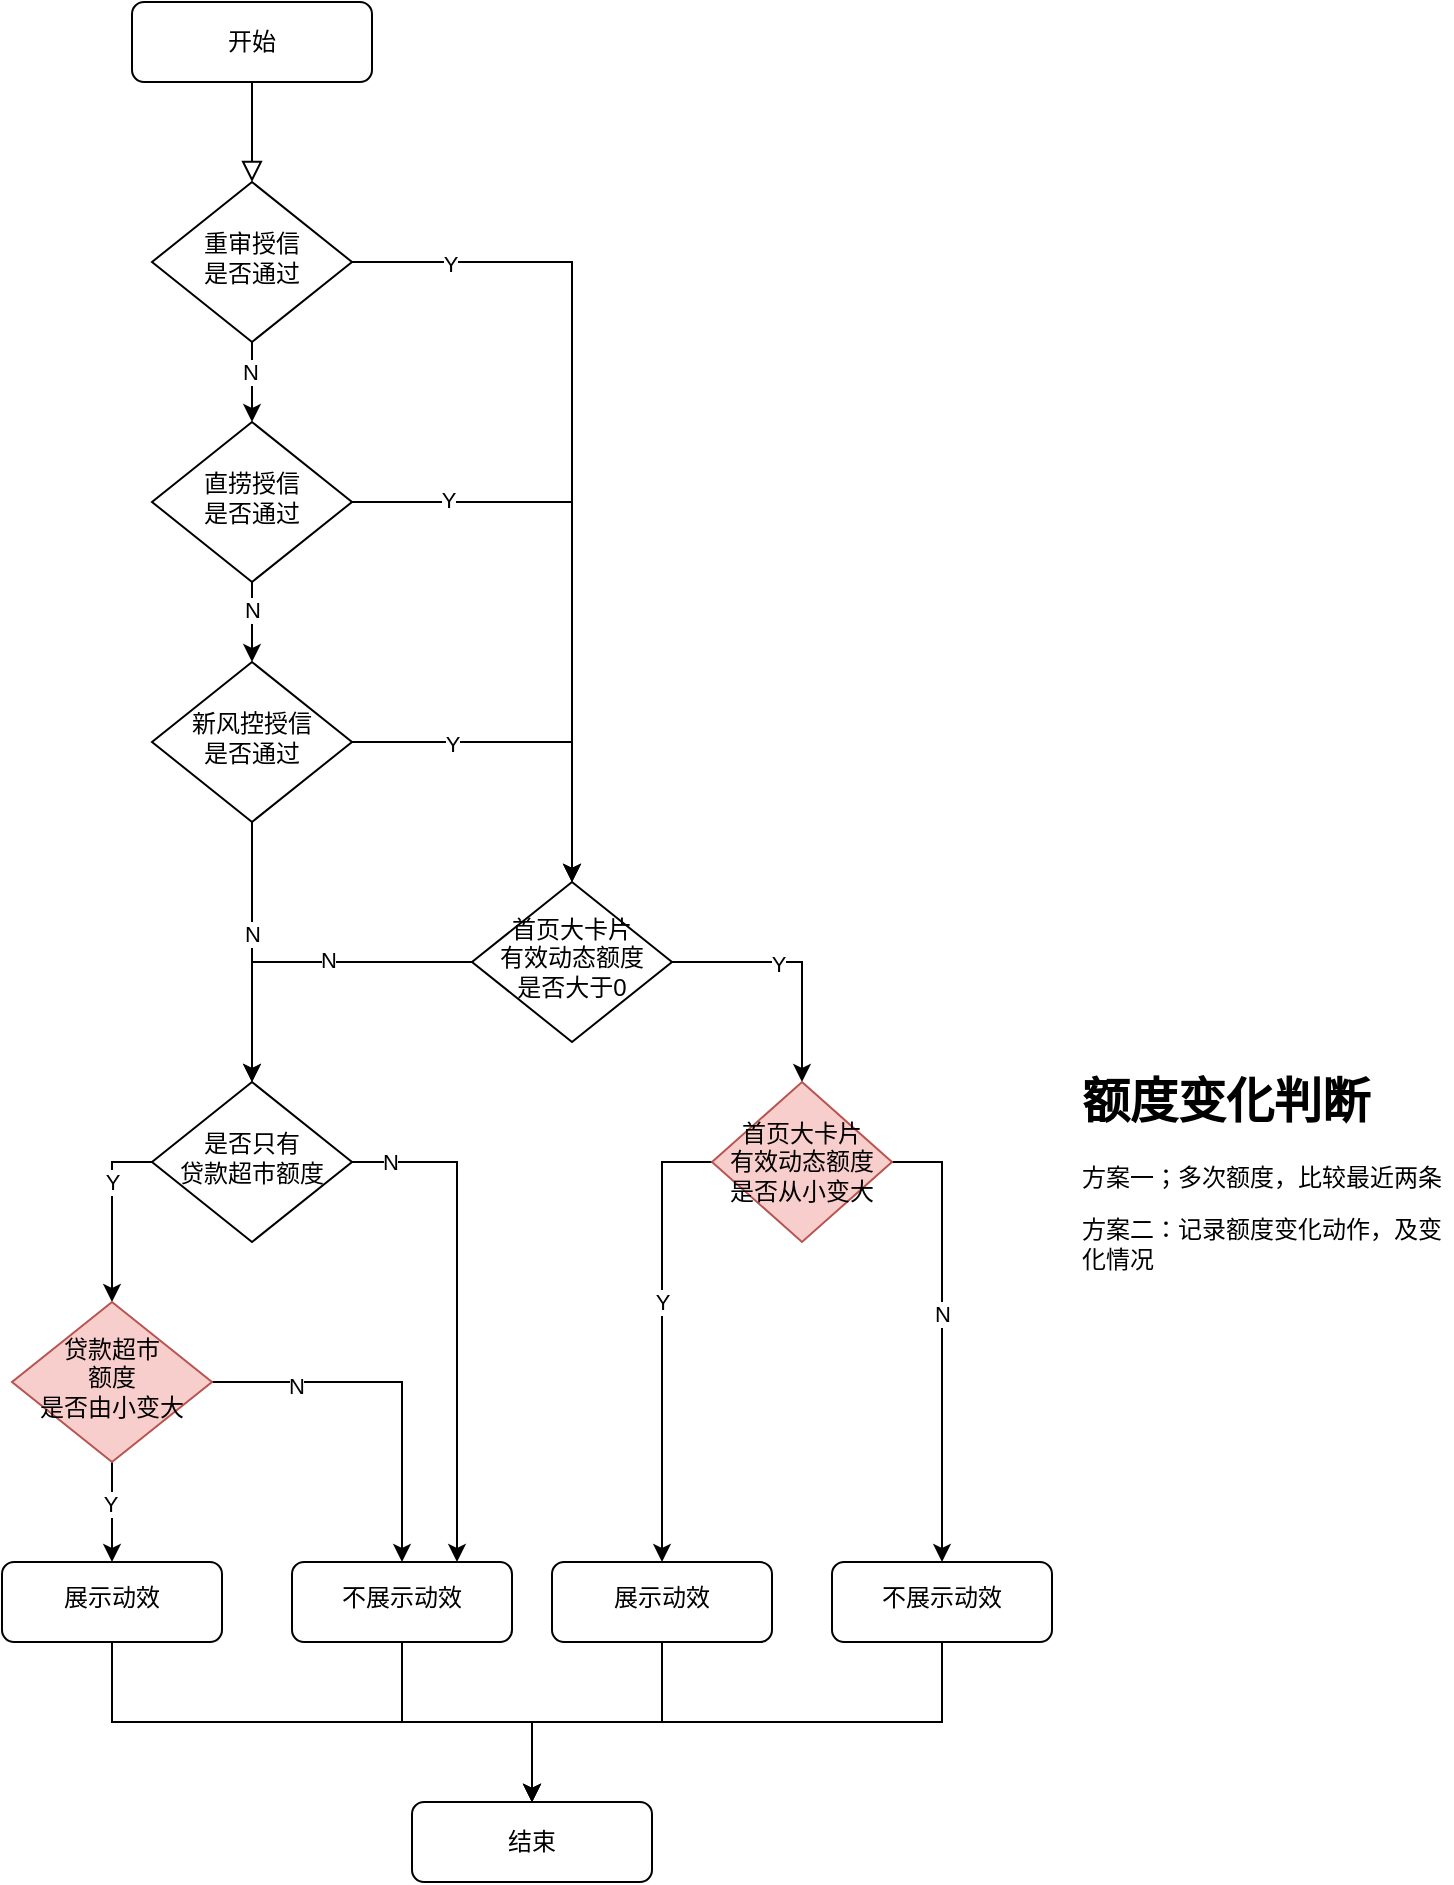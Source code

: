 <mxfile version="21.5.0" type="github">
  <diagram id="C5RBs43oDa-KdzZeNtuy" name="Page-1">
    <mxGraphModel dx="1434" dy="796" grid="1" gridSize="10" guides="1" tooltips="1" connect="1" arrows="1" fold="1" page="1" pageScale="1" pageWidth="827" pageHeight="1169" math="0" shadow="0">
      <root>
        <mxCell id="WIyWlLk6GJQsqaUBKTNV-0" />
        <mxCell id="WIyWlLk6GJQsqaUBKTNV-1" parent="WIyWlLk6GJQsqaUBKTNV-0" />
        <mxCell id="WIyWlLk6GJQsqaUBKTNV-2" value="" style="rounded=0;html=1;jettySize=auto;orthogonalLoop=1;fontSize=11;endArrow=block;endFill=0;endSize=8;strokeWidth=1;shadow=0;labelBackgroundColor=none;edgeStyle=orthogonalEdgeStyle;" parent="WIyWlLk6GJQsqaUBKTNV-1" source="WIyWlLk6GJQsqaUBKTNV-3" target="WIyWlLk6GJQsqaUBKTNV-6" edge="1">
          <mxGeometry relative="1" as="geometry" />
        </mxCell>
        <mxCell id="WIyWlLk6GJQsqaUBKTNV-3" value="开始" style="rounded=1;whiteSpace=wrap;html=1;fontSize=12;glass=0;strokeWidth=1;shadow=0;" parent="WIyWlLk6GJQsqaUBKTNV-1" vertex="1">
          <mxGeometry x="160" y="80" width="120" height="40" as="geometry" />
        </mxCell>
        <mxCell id="cDRTMUAIXt_sZ_qSmFDY-3" style="edgeStyle=orthogonalEdgeStyle;rounded=0;orthogonalLoop=1;jettySize=auto;html=1;entryX=0.5;entryY=0;entryDx=0;entryDy=0;" edge="1" parent="WIyWlLk6GJQsqaUBKTNV-1" source="WIyWlLk6GJQsqaUBKTNV-6" target="WIyWlLk6GJQsqaUBKTNV-10">
          <mxGeometry relative="1" as="geometry" />
        </mxCell>
        <mxCell id="cDRTMUAIXt_sZ_qSmFDY-4" value="N" style="edgeLabel;html=1;align=center;verticalAlign=middle;resizable=0;points=[];" vertex="1" connectable="0" parent="cDRTMUAIXt_sZ_qSmFDY-3">
          <mxGeometry x="-0.25" y="-1" relative="1" as="geometry">
            <mxPoint as="offset" />
          </mxGeometry>
        </mxCell>
        <mxCell id="cDRTMUAIXt_sZ_qSmFDY-5" style="edgeStyle=orthogonalEdgeStyle;rounded=0;orthogonalLoop=1;jettySize=auto;html=1;exitX=1;exitY=0.5;exitDx=0;exitDy=0;entryX=0.5;entryY=0;entryDx=0;entryDy=0;" edge="1" parent="WIyWlLk6GJQsqaUBKTNV-1" source="WIyWlLk6GJQsqaUBKTNV-6" target="cDRTMUAIXt_sZ_qSmFDY-10">
          <mxGeometry relative="1" as="geometry">
            <mxPoint x="320" y="210" as="targetPoint" />
          </mxGeometry>
        </mxCell>
        <mxCell id="cDRTMUAIXt_sZ_qSmFDY-14" value="Y" style="edgeLabel;html=1;align=center;verticalAlign=middle;resizable=0;points=[];" vertex="1" connectable="0" parent="cDRTMUAIXt_sZ_qSmFDY-5">
          <mxGeometry x="-0.767" y="-1" relative="1" as="geometry">
            <mxPoint as="offset" />
          </mxGeometry>
        </mxCell>
        <mxCell id="WIyWlLk6GJQsqaUBKTNV-6" value="重审授信&lt;br&gt;是否通过" style="rhombus;whiteSpace=wrap;html=1;shadow=0;fontFamily=Helvetica;fontSize=12;align=center;strokeWidth=1;spacing=6;spacingTop=-4;" parent="WIyWlLk6GJQsqaUBKTNV-1" vertex="1">
          <mxGeometry x="170" y="170" width="100" height="80" as="geometry" />
        </mxCell>
        <mxCell id="cDRTMUAIXt_sZ_qSmFDY-1" value="" style="edgeStyle=orthogonalEdgeStyle;rounded=0;orthogonalLoop=1;jettySize=auto;html=1;" edge="1" parent="WIyWlLk6GJQsqaUBKTNV-1" source="WIyWlLk6GJQsqaUBKTNV-10" target="cDRTMUAIXt_sZ_qSmFDY-0">
          <mxGeometry relative="1" as="geometry" />
        </mxCell>
        <mxCell id="cDRTMUAIXt_sZ_qSmFDY-2" value="N" style="edgeLabel;html=1;align=center;verticalAlign=middle;resizable=0;points=[];" vertex="1" connectable="0" parent="cDRTMUAIXt_sZ_qSmFDY-1">
          <mxGeometry x="-0.3" relative="1" as="geometry">
            <mxPoint as="offset" />
          </mxGeometry>
        </mxCell>
        <mxCell id="cDRTMUAIXt_sZ_qSmFDY-6" style="edgeStyle=orthogonalEdgeStyle;rounded=0;orthogonalLoop=1;jettySize=auto;html=1;entryX=0.5;entryY=0;entryDx=0;entryDy=0;" edge="1" parent="WIyWlLk6GJQsqaUBKTNV-1" source="WIyWlLk6GJQsqaUBKTNV-10" target="cDRTMUAIXt_sZ_qSmFDY-10">
          <mxGeometry relative="1" as="geometry">
            <mxPoint x="320" y="330" as="targetPoint" />
          </mxGeometry>
        </mxCell>
        <mxCell id="cDRTMUAIXt_sZ_qSmFDY-13" value="Y" style="edgeLabel;html=1;align=center;verticalAlign=middle;resizable=0;points=[];" vertex="1" connectable="0" parent="cDRTMUAIXt_sZ_qSmFDY-6">
          <mxGeometry x="-0.68" y="1" relative="1" as="geometry">
            <mxPoint as="offset" />
          </mxGeometry>
        </mxCell>
        <mxCell id="WIyWlLk6GJQsqaUBKTNV-10" value="直捞授信&lt;br&gt;是否通过" style="rhombus;whiteSpace=wrap;html=1;shadow=0;fontFamily=Helvetica;fontSize=12;align=center;strokeWidth=1;spacing=6;spacingTop=-4;" parent="WIyWlLk6GJQsqaUBKTNV-1" vertex="1">
          <mxGeometry x="170" y="290" width="100" height="80" as="geometry" />
        </mxCell>
        <mxCell id="cDRTMUAIXt_sZ_qSmFDY-8" value="" style="edgeStyle=orthogonalEdgeStyle;rounded=0;orthogonalLoop=1;jettySize=auto;html=1;entryX=0.5;entryY=0;entryDx=0;entryDy=0;" edge="1" parent="WIyWlLk6GJQsqaUBKTNV-1" source="cDRTMUAIXt_sZ_qSmFDY-0" target="cDRTMUAIXt_sZ_qSmFDY-27">
          <mxGeometry relative="1" as="geometry">
            <mxPoint x="220" y="530" as="targetPoint" />
          </mxGeometry>
        </mxCell>
        <mxCell id="cDRTMUAIXt_sZ_qSmFDY-9" value="N" style="edgeLabel;html=1;align=center;verticalAlign=middle;resizable=0;points=[];" vertex="1" connectable="0" parent="cDRTMUAIXt_sZ_qSmFDY-8">
          <mxGeometry x="-0.15" relative="1" as="geometry">
            <mxPoint as="offset" />
          </mxGeometry>
        </mxCell>
        <mxCell id="cDRTMUAIXt_sZ_qSmFDY-11" style="edgeStyle=orthogonalEdgeStyle;rounded=0;orthogonalLoop=1;jettySize=auto;html=1;entryX=0.5;entryY=0;entryDx=0;entryDy=0;" edge="1" parent="WIyWlLk6GJQsqaUBKTNV-1" source="cDRTMUAIXt_sZ_qSmFDY-0" target="cDRTMUAIXt_sZ_qSmFDY-10">
          <mxGeometry relative="1" as="geometry" />
        </mxCell>
        <mxCell id="cDRTMUAIXt_sZ_qSmFDY-12" value="Y" style="edgeLabel;html=1;align=center;verticalAlign=middle;resizable=0;points=[];" vertex="1" connectable="0" parent="cDRTMUAIXt_sZ_qSmFDY-11">
          <mxGeometry x="-0.444" y="-1" relative="1" as="geometry">
            <mxPoint as="offset" />
          </mxGeometry>
        </mxCell>
        <mxCell id="cDRTMUAIXt_sZ_qSmFDY-0" value="新风控授信&lt;br&gt;是否通过" style="rhombus;whiteSpace=wrap;html=1;shadow=0;fontFamily=Helvetica;fontSize=12;align=center;strokeWidth=1;spacing=6;spacingTop=-4;" vertex="1" parent="WIyWlLk6GJQsqaUBKTNV-1">
          <mxGeometry x="170" y="410" width="100" height="80" as="geometry" />
        </mxCell>
        <mxCell id="cDRTMUAIXt_sZ_qSmFDY-19" value="" style="edgeStyle=orthogonalEdgeStyle;rounded=0;orthogonalLoop=1;jettySize=auto;html=1;entryX=0.5;entryY=0;entryDx=0;entryDy=0;" edge="1" parent="WIyWlLk6GJQsqaUBKTNV-1" source="cDRTMUAIXt_sZ_qSmFDY-10" target="cDRTMUAIXt_sZ_qSmFDY-21">
          <mxGeometry relative="1" as="geometry">
            <mxPoint x="380" y="680" as="targetPoint" />
          </mxGeometry>
        </mxCell>
        <mxCell id="cDRTMUAIXt_sZ_qSmFDY-20" value="Y" style="edgeLabel;html=1;align=center;verticalAlign=middle;resizable=0;points=[];" vertex="1" connectable="0" parent="cDRTMUAIXt_sZ_qSmFDY-19">
          <mxGeometry x="-0.156" y="-1" relative="1" as="geometry">
            <mxPoint as="offset" />
          </mxGeometry>
        </mxCell>
        <mxCell id="cDRTMUAIXt_sZ_qSmFDY-31" style="edgeStyle=orthogonalEdgeStyle;rounded=0;orthogonalLoop=1;jettySize=auto;html=1;entryX=0.5;entryY=0;entryDx=0;entryDy=0;" edge="1" parent="WIyWlLk6GJQsqaUBKTNV-1" source="cDRTMUAIXt_sZ_qSmFDY-10" target="cDRTMUAIXt_sZ_qSmFDY-27">
          <mxGeometry relative="1" as="geometry" />
        </mxCell>
        <mxCell id="cDRTMUAIXt_sZ_qSmFDY-32" value="N" style="edgeLabel;html=1;align=center;verticalAlign=middle;resizable=0;points=[];" vertex="1" connectable="0" parent="cDRTMUAIXt_sZ_qSmFDY-31">
          <mxGeometry x="-0.145" y="-1" relative="1" as="geometry">
            <mxPoint as="offset" />
          </mxGeometry>
        </mxCell>
        <mxCell id="cDRTMUAIXt_sZ_qSmFDY-10" value="首页大卡片&lt;br&gt;有效动态额度&lt;br&gt;是否大于0" style="rhombus;whiteSpace=wrap;html=1;shadow=0;fontFamily=Helvetica;fontSize=12;align=center;strokeWidth=1;spacing=6;spacingTop=-4;" vertex="1" parent="WIyWlLk6GJQsqaUBKTNV-1">
          <mxGeometry x="330" y="520" width="100" height="80" as="geometry" />
        </mxCell>
        <mxCell id="cDRTMUAIXt_sZ_qSmFDY-41" style="edgeStyle=orthogonalEdgeStyle;rounded=0;orthogonalLoop=1;jettySize=auto;html=1;entryX=0.5;entryY=0;entryDx=0;entryDy=0;" edge="1" parent="WIyWlLk6GJQsqaUBKTNV-1" source="cDRTMUAIXt_sZ_qSmFDY-18" target="cDRTMUAIXt_sZ_qSmFDY-38">
          <mxGeometry relative="1" as="geometry" />
        </mxCell>
        <mxCell id="cDRTMUAIXt_sZ_qSmFDY-18" value="展示动效" style="rounded=1;whiteSpace=wrap;html=1;shadow=0;strokeWidth=1;spacing=6;spacingTop=-4;" vertex="1" parent="WIyWlLk6GJQsqaUBKTNV-1">
          <mxGeometry x="370" y="860" width="110" height="40" as="geometry" />
        </mxCell>
        <mxCell id="cDRTMUAIXt_sZ_qSmFDY-22" style="edgeStyle=orthogonalEdgeStyle;rounded=0;orthogonalLoop=1;jettySize=auto;html=1;entryX=0.5;entryY=0;entryDx=0;entryDy=0;exitX=0;exitY=0.5;exitDx=0;exitDy=0;" edge="1" parent="WIyWlLk6GJQsqaUBKTNV-1" source="cDRTMUAIXt_sZ_qSmFDY-21" target="cDRTMUAIXt_sZ_qSmFDY-18">
          <mxGeometry relative="1" as="geometry" />
        </mxCell>
        <mxCell id="cDRTMUAIXt_sZ_qSmFDY-23" value="Y" style="edgeLabel;html=1;align=center;verticalAlign=middle;resizable=0;points=[];" vertex="1" connectable="0" parent="cDRTMUAIXt_sZ_qSmFDY-22">
          <mxGeometry x="-0.16" relative="1" as="geometry">
            <mxPoint as="offset" />
          </mxGeometry>
        </mxCell>
        <mxCell id="cDRTMUAIXt_sZ_qSmFDY-25" style="edgeStyle=orthogonalEdgeStyle;rounded=0;orthogonalLoop=1;jettySize=auto;html=1;entryX=0.5;entryY=0;entryDx=0;entryDy=0;exitX=1;exitY=0.5;exitDx=0;exitDy=0;" edge="1" parent="WIyWlLk6GJQsqaUBKTNV-1" source="cDRTMUAIXt_sZ_qSmFDY-21" target="cDRTMUAIXt_sZ_qSmFDY-24">
          <mxGeometry relative="1" as="geometry" />
        </mxCell>
        <mxCell id="cDRTMUAIXt_sZ_qSmFDY-26" value="N" style="edgeLabel;html=1;align=center;verticalAlign=middle;resizable=0;points=[];" vertex="1" connectable="0" parent="cDRTMUAIXt_sZ_qSmFDY-25">
          <mxGeometry x="-0.101" relative="1" as="geometry">
            <mxPoint as="offset" />
          </mxGeometry>
        </mxCell>
        <mxCell id="cDRTMUAIXt_sZ_qSmFDY-21" value="首页大卡片&lt;br&gt;有效动态额度&lt;br&gt;是否从小变大" style="rhombus;whiteSpace=wrap;html=1;fillColor=#f8cecc;strokeColor=#b85450;" vertex="1" parent="WIyWlLk6GJQsqaUBKTNV-1">
          <mxGeometry x="450" y="620" width="90" height="80" as="geometry" />
        </mxCell>
        <mxCell id="cDRTMUAIXt_sZ_qSmFDY-42" style="edgeStyle=orthogonalEdgeStyle;rounded=0;orthogonalLoop=1;jettySize=auto;html=1;entryX=0.5;entryY=0;entryDx=0;entryDy=0;exitX=0.5;exitY=1;exitDx=0;exitDy=0;" edge="1" parent="WIyWlLk6GJQsqaUBKTNV-1" source="cDRTMUAIXt_sZ_qSmFDY-24" target="cDRTMUAIXt_sZ_qSmFDY-38">
          <mxGeometry relative="1" as="geometry" />
        </mxCell>
        <mxCell id="cDRTMUAIXt_sZ_qSmFDY-24" value="不展示动效" style="rounded=1;whiteSpace=wrap;html=1;shadow=0;strokeWidth=1;spacing=6;spacingTop=-4;" vertex="1" parent="WIyWlLk6GJQsqaUBKTNV-1">
          <mxGeometry x="510" y="860" width="110" height="40" as="geometry" />
        </mxCell>
        <mxCell id="cDRTMUAIXt_sZ_qSmFDY-29" value="" style="edgeStyle=orthogonalEdgeStyle;rounded=0;orthogonalLoop=1;jettySize=auto;html=1;exitX=0;exitY=0.5;exitDx=0;exitDy=0;" edge="1" parent="WIyWlLk6GJQsqaUBKTNV-1" source="cDRTMUAIXt_sZ_qSmFDY-27" target="cDRTMUAIXt_sZ_qSmFDY-28">
          <mxGeometry relative="1" as="geometry" />
        </mxCell>
        <mxCell id="cDRTMUAIXt_sZ_qSmFDY-30" value="Y" style="edgeLabel;html=1;align=center;verticalAlign=middle;resizable=0;points=[];" vertex="1" connectable="0" parent="cDRTMUAIXt_sZ_qSmFDY-29">
          <mxGeometry x="-0.333" relative="1" as="geometry">
            <mxPoint as="offset" />
          </mxGeometry>
        </mxCell>
        <mxCell id="cDRTMUAIXt_sZ_qSmFDY-35" style="edgeStyle=orthogonalEdgeStyle;rounded=0;orthogonalLoop=1;jettySize=auto;html=1;entryX=0.75;entryY=0;entryDx=0;entryDy=0;exitX=1;exitY=0.5;exitDx=0;exitDy=0;" edge="1" parent="WIyWlLk6GJQsqaUBKTNV-1" source="cDRTMUAIXt_sZ_qSmFDY-27" target="cDRTMUAIXt_sZ_qSmFDY-34">
          <mxGeometry relative="1" as="geometry">
            <Array as="points">
              <mxPoint x="323" y="660" />
            </Array>
          </mxGeometry>
        </mxCell>
        <mxCell id="cDRTMUAIXt_sZ_qSmFDY-36" value="N" style="edgeLabel;html=1;align=center;verticalAlign=middle;resizable=0;points=[];" vertex="1" connectable="0" parent="cDRTMUAIXt_sZ_qSmFDY-35">
          <mxGeometry x="-0.854" relative="1" as="geometry">
            <mxPoint as="offset" />
          </mxGeometry>
        </mxCell>
        <mxCell id="cDRTMUAIXt_sZ_qSmFDY-27" value="是否只有&lt;br&gt;贷款超市额度" style="rhombus;whiteSpace=wrap;html=1;shadow=0;fontFamily=Helvetica;fontSize=12;align=center;strokeWidth=1;spacing=6;spacingTop=-4;" vertex="1" parent="WIyWlLk6GJQsqaUBKTNV-1">
          <mxGeometry x="170" y="620" width="100" height="80" as="geometry" />
        </mxCell>
        <mxCell id="cDRTMUAIXt_sZ_qSmFDY-37" style="edgeStyle=orthogonalEdgeStyle;rounded=0;orthogonalLoop=1;jettySize=auto;html=1;entryX=0.5;entryY=0;entryDx=0;entryDy=0;" edge="1" parent="WIyWlLk6GJQsqaUBKTNV-1" source="cDRTMUAIXt_sZ_qSmFDY-28" target="cDRTMUAIXt_sZ_qSmFDY-33">
          <mxGeometry relative="1" as="geometry" />
        </mxCell>
        <mxCell id="cDRTMUAIXt_sZ_qSmFDY-44" value="Y" style="edgeLabel;html=1;align=center;verticalAlign=middle;resizable=0;points=[];" vertex="1" connectable="0" parent="cDRTMUAIXt_sZ_qSmFDY-37">
          <mxGeometry x="-0.16" y="-1" relative="1" as="geometry">
            <mxPoint as="offset" />
          </mxGeometry>
        </mxCell>
        <mxCell id="cDRTMUAIXt_sZ_qSmFDY-45" style="edgeStyle=orthogonalEdgeStyle;rounded=0;orthogonalLoop=1;jettySize=auto;html=1;entryX=0.5;entryY=0;entryDx=0;entryDy=0;" edge="1" parent="WIyWlLk6GJQsqaUBKTNV-1" source="cDRTMUAIXt_sZ_qSmFDY-28" target="cDRTMUAIXt_sZ_qSmFDY-34">
          <mxGeometry relative="1" as="geometry" />
        </mxCell>
        <mxCell id="cDRTMUAIXt_sZ_qSmFDY-46" value="N" style="edgeLabel;html=1;align=center;verticalAlign=middle;resizable=0;points=[];" vertex="1" connectable="0" parent="cDRTMUAIXt_sZ_qSmFDY-45">
          <mxGeometry x="-0.546" y="-2" relative="1" as="geometry">
            <mxPoint as="offset" />
          </mxGeometry>
        </mxCell>
        <mxCell id="cDRTMUAIXt_sZ_qSmFDY-28" value="贷款超市&lt;br&gt;额度&lt;br&gt;是否由小变大" style="rhombus;whiteSpace=wrap;html=1;shadow=0;fontFamily=Helvetica;fontSize=12;align=center;strokeWidth=1;spacing=6;spacingTop=-4;fillColor=#f8cecc;strokeColor=#b85450;" vertex="1" parent="WIyWlLk6GJQsqaUBKTNV-1">
          <mxGeometry x="100" y="730" width="100" height="80" as="geometry" />
        </mxCell>
        <mxCell id="cDRTMUAIXt_sZ_qSmFDY-39" style="edgeStyle=orthogonalEdgeStyle;rounded=0;orthogonalLoop=1;jettySize=auto;html=1;entryX=0.5;entryY=0;entryDx=0;entryDy=0;exitX=0.5;exitY=1;exitDx=0;exitDy=0;" edge="1" parent="WIyWlLk6GJQsqaUBKTNV-1" source="cDRTMUAIXt_sZ_qSmFDY-33" target="cDRTMUAIXt_sZ_qSmFDY-38">
          <mxGeometry relative="1" as="geometry" />
        </mxCell>
        <mxCell id="cDRTMUAIXt_sZ_qSmFDY-33" value="展示动效" style="rounded=1;whiteSpace=wrap;html=1;shadow=0;strokeWidth=1;spacing=6;spacingTop=-4;" vertex="1" parent="WIyWlLk6GJQsqaUBKTNV-1">
          <mxGeometry x="95" y="860" width="110" height="40" as="geometry" />
        </mxCell>
        <mxCell id="cDRTMUAIXt_sZ_qSmFDY-40" style="edgeStyle=orthogonalEdgeStyle;rounded=0;orthogonalLoop=1;jettySize=auto;html=1;entryX=0.5;entryY=0;entryDx=0;entryDy=0;" edge="1" parent="WIyWlLk6GJQsqaUBKTNV-1" source="cDRTMUAIXt_sZ_qSmFDY-34" target="cDRTMUAIXt_sZ_qSmFDY-38">
          <mxGeometry relative="1" as="geometry" />
        </mxCell>
        <mxCell id="cDRTMUAIXt_sZ_qSmFDY-34" value="不展示动效" style="rounded=1;whiteSpace=wrap;html=1;shadow=0;strokeWidth=1;spacing=6;spacingTop=-4;" vertex="1" parent="WIyWlLk6GJQsqaUBKTNV-1">
          <mxGeometry x="240" y="860" width="110" height="40" as="geometry" />
        </mxCell>
        <mxCell id="cDRTMUAIXt_sZ_qSmFDY-38" value="结束" style="rounded=1;whiteSpace=wrap;html=1;fontSize=12;glass=0;strokeWidth=1;shadow=0;" vertex="1" parent="WIyWlLk6GJQsqaUBKTNV-1">
          <mxGeometry x="300" y="980" width="120" height="40" as="geometry" />
        </mxCell>
        <mxCell id="cDRTMUAIXt_sZ_qSmFDY-47" value="&lt;h1&gt;额度变化判断&lt;/h1&gt;&lt;p&gt;方案一；多次额度，比较最近两条&lt;/p&gt;&lt;p&gt;方案二：记录额度变化动作，及变化情况&lt;/p&gt;" style="text;html=1;strokeColor=none;fillColor=none;spacing=5;spacingTop=-20;whiteSpace=wrap;overflow=hidden;rounded=0;" vertex="1" parent="WIyWlLk6GJQsqaUBKTNV-1">
          <mxGeometry x="630" y="610" width="190" height="120" as="geometry" />
        </mxCell>
      </root>
    </mxGraphModel>
  </diagram>
</mxfile>
